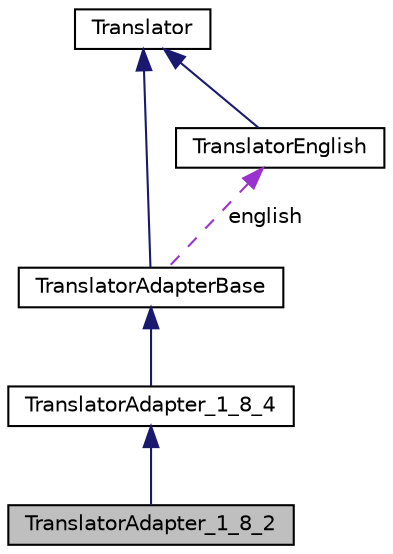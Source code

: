 digraph "TranslatorAdapter_1_8_2"
{
 // INTERACTIVE_SVG=YES
  edge [fontname="Helvetica",fontsize="10",labelfontname="Helvetica",labelfontsize="10"];
  node [fontname="Helvetica",fontsize="10",shape=record];
  Node29 [label="TranslatorAdapter_1_8_2",height=0.2,width=0.4,color="black", fillcolor="grey75", style="filled", fontcolor="black"];
  Node30 -> Node29 [dir="back",color="midnightblue",fontsize="10",style="solid",fontname="Helvetica"];
  Node30 [label="TranslatorAdapter_1_8_4",height=0.2,width=0.4,color="black", fillcolor="white", style="filled",URL="$de/d2f/class_translator_adapter__1__8__4.html"];
  Node31 -> Node30 [dir="back",color="midnightblue",fontsize="10",style="solid",fontname="Helvetica"];
  Node31 [label="TranslatorAdapterBase",height=0.2,width=0.4,color="black", fillcolor="white", style="filled",URL="$db/d6c/class_translator_adapter_base.html",tooltip="Base of the translator adapter tree. "];
  Node32 -> Node31 [dir="back",color="midnightblue",fontsize="10",style="solid",fontname="Helvetica"];
  Node32 [label="Translator",height=0.2,width=0.4,color="black", fillcolor="white", style="filled",URL="$d8/dfb/class_translator.html",tooltip="Abstract base class for all translatable text fragments. "];
  Node33 -> Node31 [dir="back",color="darkorchid3",fontsize="10",style="dashed",label=" english" ,fontname="Helvetica"];
  Node33 [label="TranslatorEnglish",height=0.2,width=0.4,color="black", fillcolor="white", style="filled",URL="$d6/d78/class_translator_english.html"];
  Node32 -> Node33 [dir="back",color="midnightblue",fontsize="10",style="solid",fontname="Helvetica"];
}

